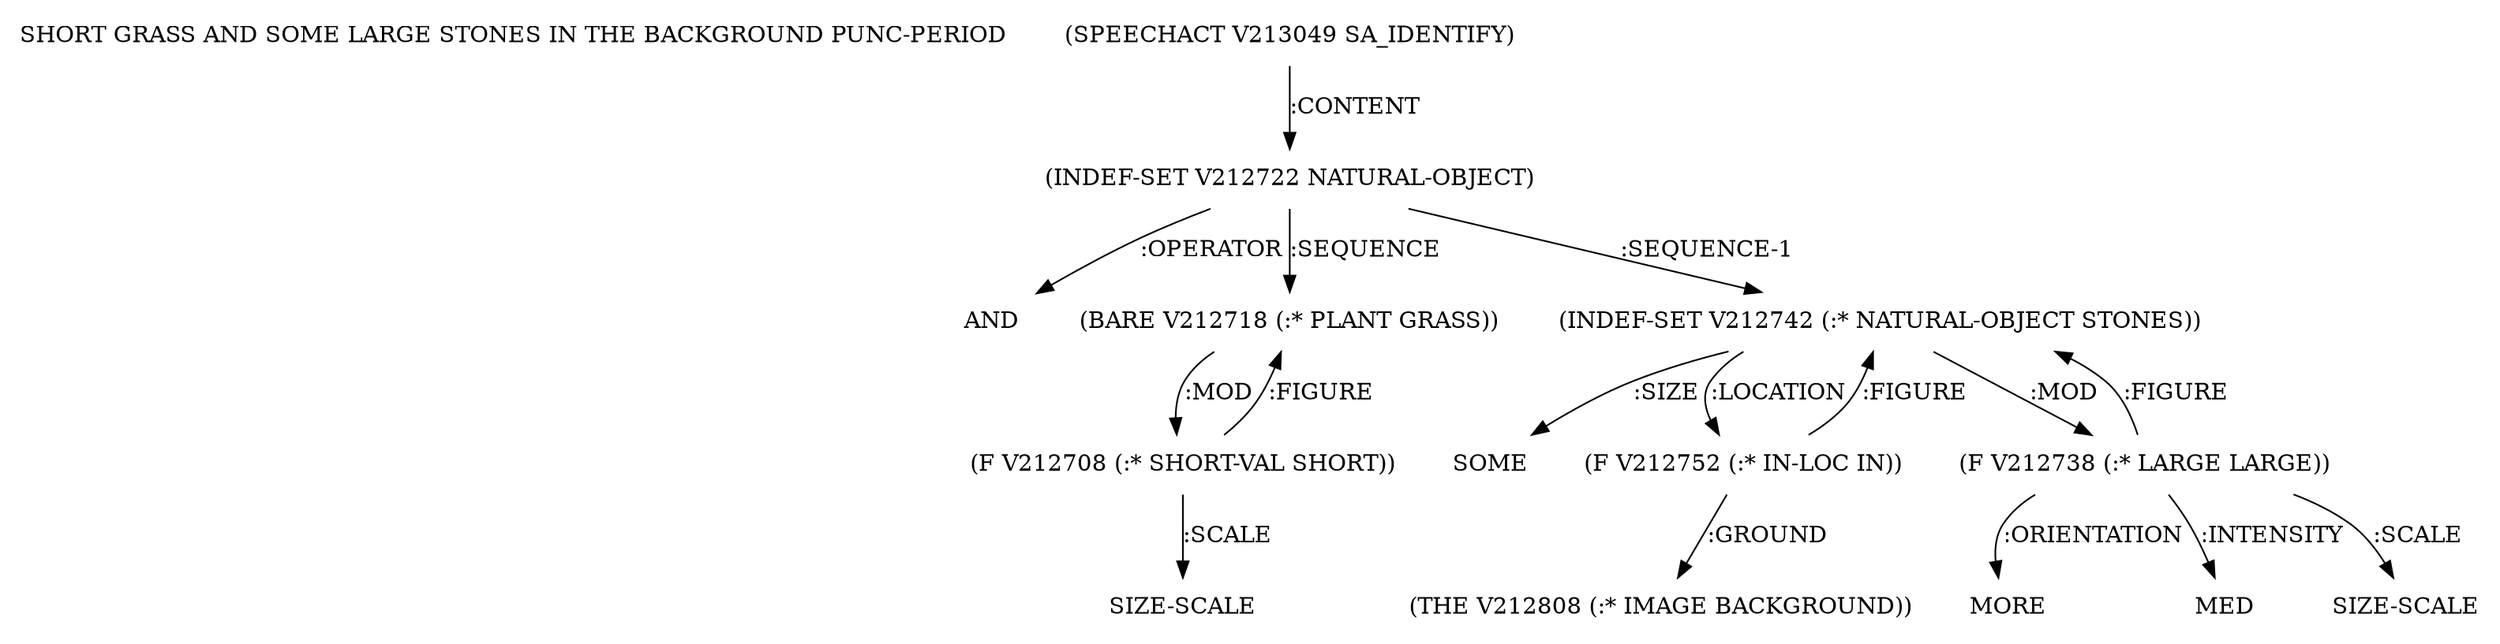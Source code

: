 digraph Terms {
  node [shape=none]
  "SHORT GRASS AND SOME LARGE STONES IN THE BACKGROUND PUNC-PERIOD"
  "V213049" [label="(SPEECHACT V213049 SA_IDENTIFY)"]
  "V213049" -> "V212722" [label=":CONTENT"]
  "V212722" [label="(INDEF-SET V212722 NATURAL-OBJECT)"]
  "V212722" -> "NT213438" [label=":OPERATOR"]
  "NT213438" [label="AND"]
  "V212722" -> "V212718" [label=":SEQUENCE"]
  "V212722" -> "V212742" [label=":SEQUENCE-1"]
  "V212718" [label="(BARE V212718 (:* PLANT GRASS))"]
  "V212718" -> "V212708" [label=":MOD"]
  "V212708" [label="(F V212708 (:* SHORT-VAL SHORT))"]
  "V212708" -> "V212718" [label=":FIGURE"]
  "V212708" -> "NT213439" [label=":SCALE"]
  "NT213439" [label="SIZE-SCALE"]
  "V212742" [label="(INDEF-SET V212742 (:* NATURAL-OBJECT STONES))"]
  "V212742" -> "NT213440" [label=":SIZE"]
  "NT213440" [label="SOME"]
  "V212742" -> "V212752" [label=":LOCATION"]
  "V212742" -> "V212738" [label=":MOD"]
  "V212738" [label="(F V212738 (:* LARGE LARGE))"]
  "V212738" -> "NT213441" [label=":ORIENTATION"]
  "NT213441" [label="MORE"]
  "V212738" -> "NT213442" [label=":INTENSITY"]
  "NT213442" [label="MED"]
  "V212738" -> "V212742" [label=":FIGURE"]
  "V212738" -> "NT213443" [label=":SCALE"]
  "NT213443" [label="SIZE-SCALE"]
  "V212752" [label="(F V212752 (:* IN-LOC IN))"]
  "V212752" -> "V212808" [label=":GROUND"]
  "V212752" -> "V212742" [label=":FIGURE"]
  "V212808" [label="(THE V212808 (:* IMAGE BACKGROUND))"]
}
